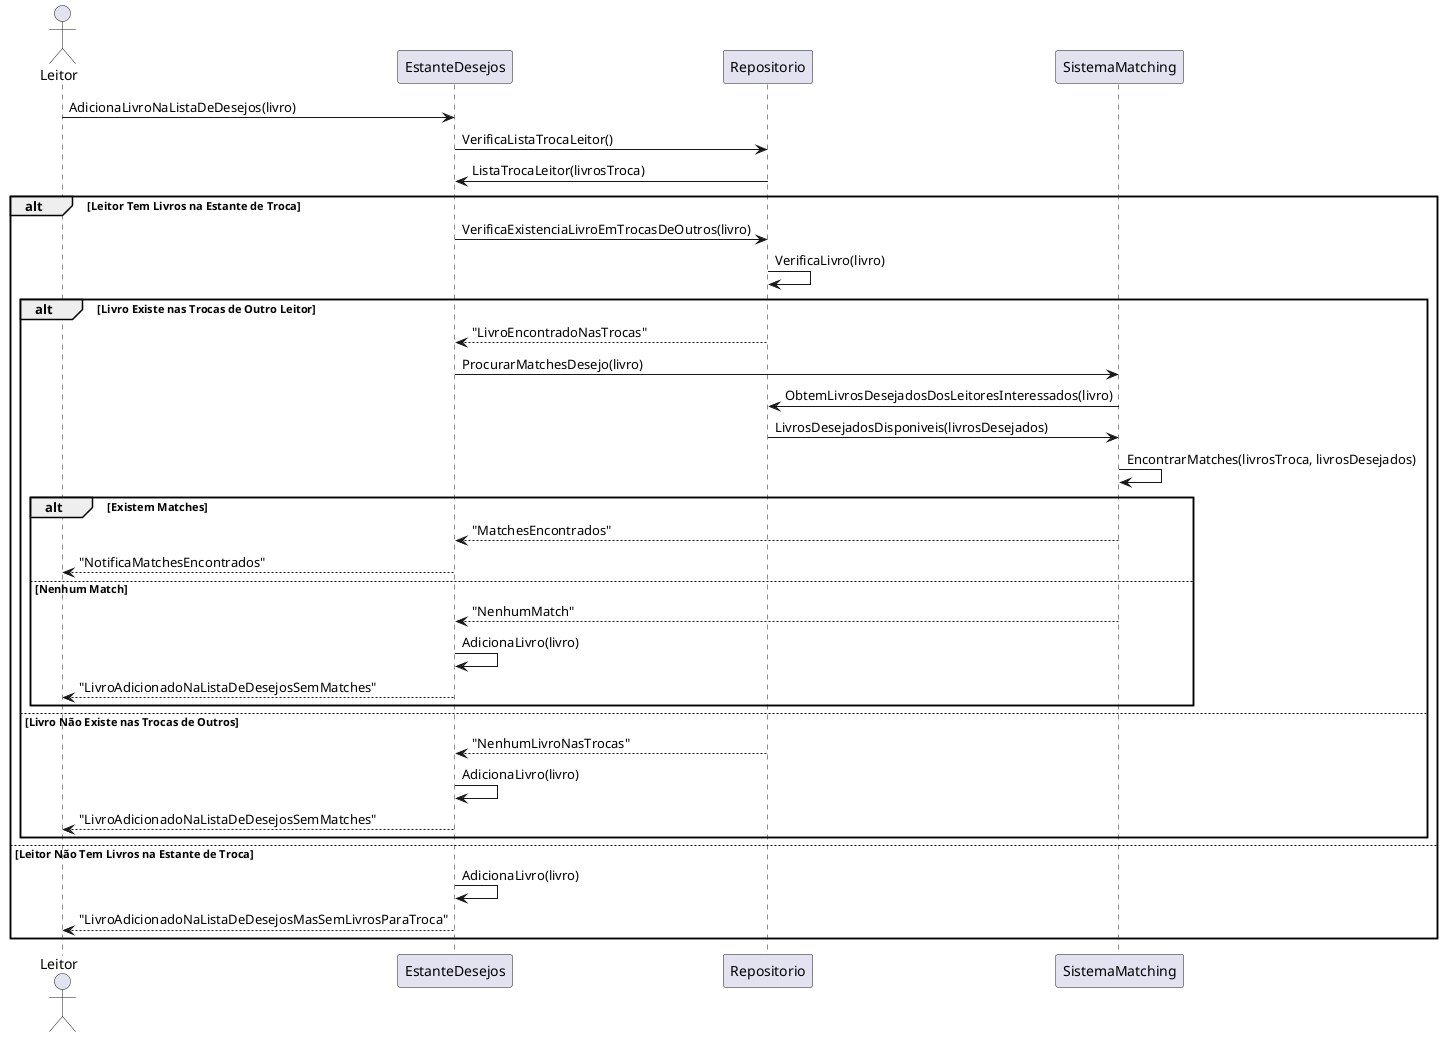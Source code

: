 @startuml
actor Leitor as L
participant "EstanteDesejos" AS ESD
participant "Repositorio" as REP
participant "SistemaMatching" as SM

L -> ESD: AdicionaLivroNaListaDeDesejos(livro)
ESD -> REP: VerificaListaTrocaLeitor()
REP -> ESD: ListaTrocaLeitor(livrosTroca)
alt Leitor Tem Livros na Estante de Troca
    ESD -> REP: VerificaExistenciaLivroEmTrocasDeOutros(livro)
    REP -> REP: VerificaLivro(livro)
    alt Livro Existe nas Trocas de Outro Leitor
        REP --> ESD: "LivroEncontradoNasTrocas"
        ESD -> SM: ProcurarMatchesDesejo(livro)
        SM -> REP: ObtemLivrosDesejadosDosLeitoresInteressados(livro)
        REP -> SM: LivrosDesejadosDisponiveis(livrosDesejados)
        SM -> SM: EncontrarMatches(livrosTroca, livrosDesejados)
        alt Existem Matches
            SM --> ESD: "MatchesEncontrados"
            ESD --> L: "NotificaMatchesEncontrados"
        else Nenhum Match
            SM --> ESD: "NenhumMatch"
            ESD -> ESD: AdicionaLivro(livro) 
            ESD --> L: "LivroAdicionadoNaListaDeDesejosSemMatches"
        end
    else Livro Não Existe nas Trocas de Outros
        REP --> ESD: "NenhumLivroNasTrocas"
        ESD -> ESD: AdicionaLivro(livro)
        ESD --> L: "LivroAdicionadoNaListaDeDesejosSemMatches"
    end
else Leitor Não Tem Livros na Estante de Troca
    ESD -> ESD: AdicionaLivro(livro)
    ESD --> L: "LivroAdicionadoNaListaDeDesejosMasSemLivrosParaTroca"
end
@enduml
